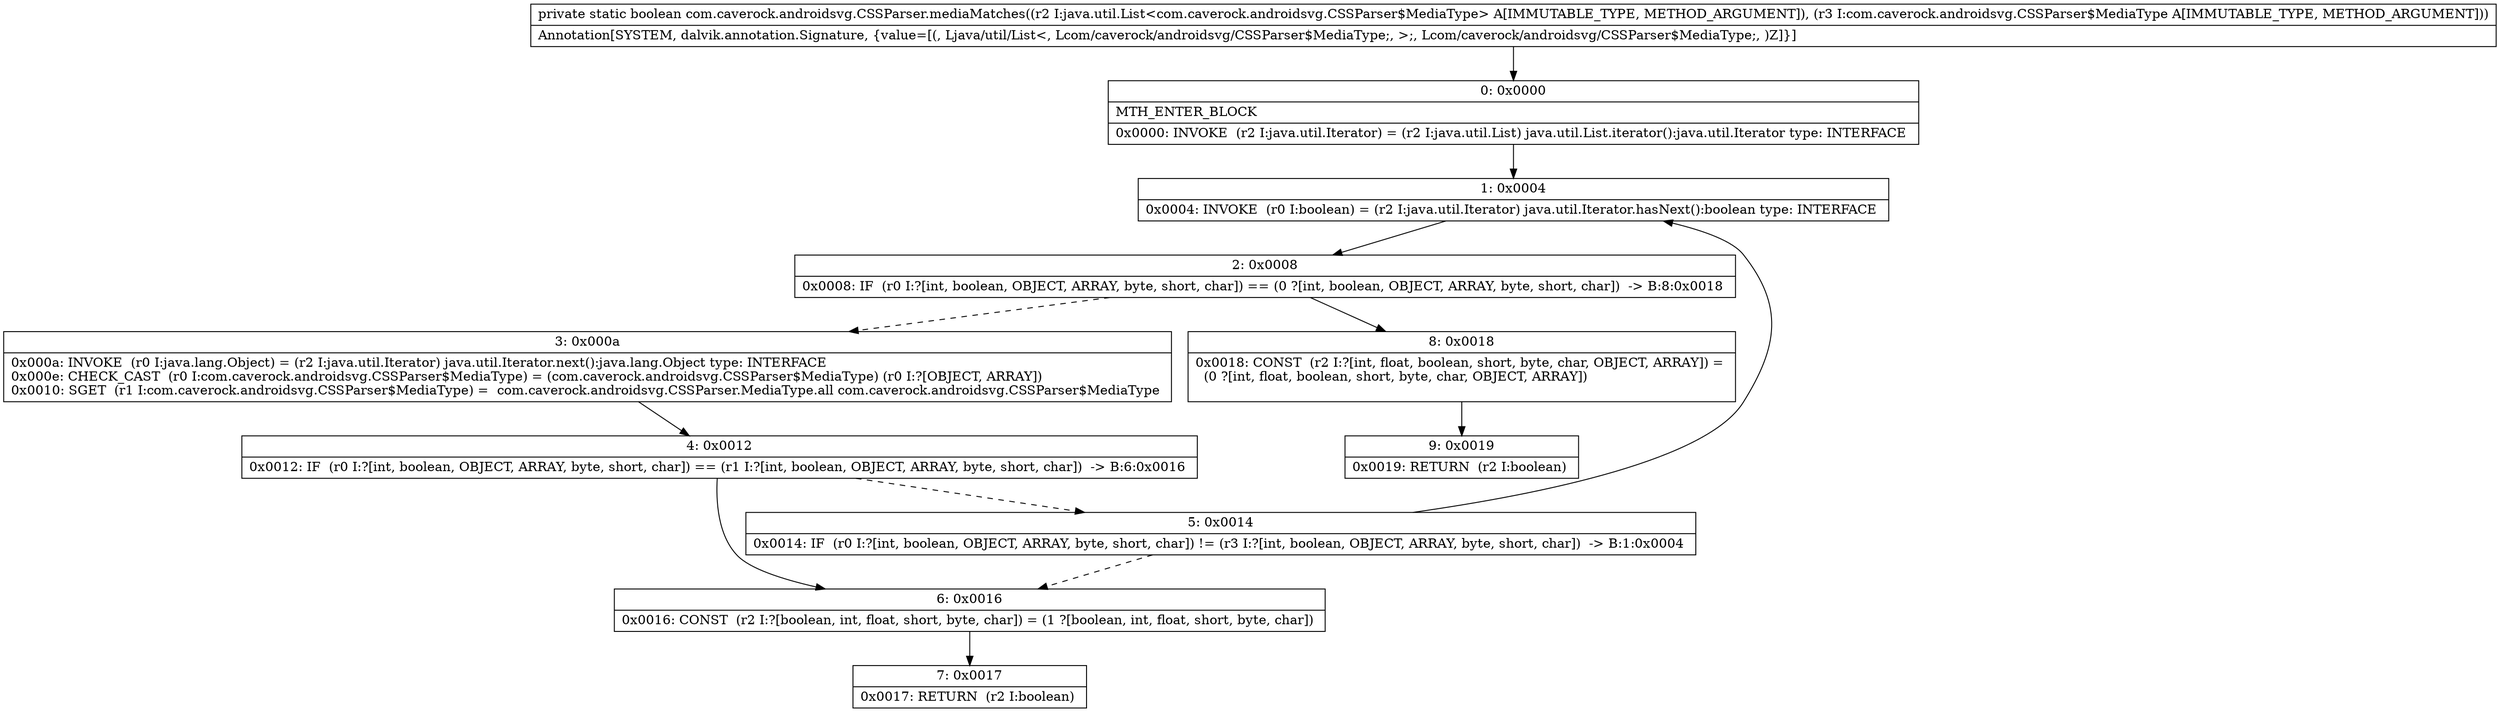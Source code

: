digraph "CFG forcom.caverock.androidsvg.CSSParser.mediaMatches(Ljava\/util\/List;Lcom\/caverock\/androidsvg\/CSSParser$MediaType;)Z" {
Node_0 [shape=record,label="{0\:\ 0x0000|MTH_ENTER_BLOCK\l|0x0000: INVOKE  (r2 I:java.util.Iterator) = (r2 I:java.util.List) java.util.List.iterator():java.util.Iterator type: INTERFACE \l}"];
Node_1 [shape=record,label="{1\:\ 0x0004|0x0004: INVOKE  (r0 I:boolean) = (r2 I:java.util.Iterator) java.util.Iterator.hasNext():boolean type: INTERFACE \l}"];
Node_2 [shape=record,label="{2\:\ 0x0008|0x0008: IF  (r0 I:?[int, boolean, OBJECT, ARRAY, byte, short, char]) == (0 ?[int, boolean, OBJECT, ARRAY, byte, short, char])  \-\> B:8:0x0018 \l}"];
Node_3 [shape=record,label="{3\:\ 0x000a|0x000a: INVOKE  (r0 I:java.lang.Object) = (r2 I:java.util.Iterator) java.util.Iterator.next():java.lang.Object type: INTERFACE \l0x000e: CHECK_CAST  (r0 I:com.caverock.androidsvg.CSSParser$MediaType) = (com.caverock.androidsvg.CSSParser$MediaType) (r0 I:?[OBJECT, ARRAY]) \l0x0010: SGET  (r1 I:com.caverock.androidsvg.CSSParser$MediaType) =  com.caverock.androidsvg.CSSParser.MediaType.all com.caverock.androidsvg.CSSParser$MediaType \l}"];
Node_4 [shape=record,label="{4\:\ 0x0012|0x0012: IF  (r0 I:?[int, boolean, OBJECT, ARRAY, byte, short, char]) == (r1 I:?[int, boolean, OBJECT, ARRAY, byte, short, char])  \-\> B:6:0x0016 \l}"];
Node_5 [shape=record,label="{5\:\ 0x0014|0x0014: IF  (r0 I:?[int, boolean, OBJECT, ARRAY, byte, short, char]) != (r3 I:?[int, boolean, OBJECT, ARRAY, byte, short, char])  \-\> B:1:0x0004 \l}"];
Node_6 [shape=record,label="{6\:\ 0x0016|0x0016: CONST  (r2 I:?[boolean, int, float, short, byte, char]) = (1 ?[boolean, int, float, short, byte, char]) \l}"];
Node_7 [shape=record,label="{7\:\ 0x0017|0x0017: RETURN  (r2 I:boolean) \l}"];
Node_8 [shape=record,label="{8\:\ 0x0018|0x0018: CONST  (r2 I:?[int, float, boolean, short, byte, char, OBJECT, ARRAY]) = \l  (0 ?[int, float, boolean, short, byte, char, OBJECT, ARRAY])\l \l}"];
Node_9 [shape=record,label="{9\:\ 0x0019|0x0019: RETURN  (r2 I:boolean) \l}"];
MethodNode[shape=record,label="{private static boolean com.caverock.androidsvg.CSSParser.mediaMatches((r2 I:java.util.List\<com.caverock.androidsvg.CSSParser$MediaType\> A[IMMUTABLE_TYPE, METHOD_ARGUMENT]), (r3 I:com.caverock.androidsvg.CSSParser$MediaType A[IMMUTABLE_TYPE, METHOD_ARGUMENT]))  | Annotation[SYSTEM, dalvik.annotation.Signature, \{value=[(, Ljava\/util\/List\<, Lcom\/caverock\/androidsvg\/CSSParser$MediaType;, \>;, Lcom\/caverock\/androidsvg\/CSSParser$MediaType;, )Z]\}]\l}"];
MethodNode -> Node_0;
Node_0 -> Node_1;
Node_1 -> Node_2;
Node_2 -> Node_3[style=dashed];
Node_2 -> Node_8;
Node_3 -> Node_4;
Node_4 -> Node_5[style=dashed];
Node_4 -> Node_6;
Node_5 -> Node_1;
Node_5 -> Node_6[style=dashed];
Node_6 -> Node_7;
Node_8 -> Node_9;
}

